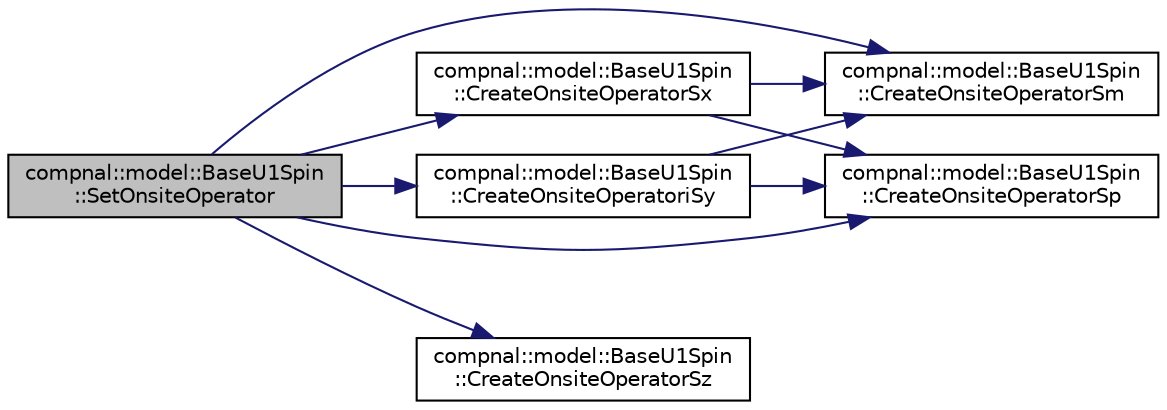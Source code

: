 digraph "compnal::model::BaseU1Spin::SetOnsiteOperator"
{
 // INTERACTIVE_SVG=YES
 // LATEX_PDF_SIZE
  edge [fontname="Helvetica",fontsize="10",labelfontname="Helvetica",labelfontsize="10"];
  node [fontname="Helvetica",fontsize="10",shape=record];
  rankdir="LR";
  Node1 [label="compnal::model::BaseU1Spin\l::SetOnsiteOperator",height=0.2,width=0.4,color="black", fillcolor="grey75", style="filled", fontcolor="black",tooltip="Set onsite operators."];
  Node1 -> Node2 [color="midnightblue",fontsize="10",style="solid",fontname="Helvetica"];
  Node2 [label="compnal::model::BaseU1Spin\l::CreateOnsiteOperatoriSy",height=0.2,width=0.4,color="black", fillcolor="white", style="filled",URL="$d6/d49/classcompnal_1_1model_1_1_base_u1_spin.html#a0ad8ed9859946ad665f469f200278188",tooltip="Generate the spin-  operator for the y-direction  with  being the imaginary unit."];
  Node2 -> Node3 [color="midnightblue",fontsize="10",style="solid",fontname="Helvetica"];
  Node3 [label="compnal::model::BaseU1Spin\l::CreateOnsiteOperatorSm",height=0.2,width=0.4,color="black", fillcolor="white", style="filled",URL="$d6/d49/classcompnal_1_1model_1_1_base_u1_spin.html#a6b9d0ff1ab79def96b6aa4b5620d39a6",tooltip="Generate the spin-  raising operator ."];
  Node2 -> Node4 [color="midnightblue",fontsize="10",style="solid",fontname="Helvetica"];
  Node4 [label="compnal::model::BaseU1Spin\l::CreateOnsiteOperatorSp",height=0.2,width=0.4,color="black", fillcolor="white", style="filled",URL="$d6/d49/classcompnal_1_1model_1_1_base_u1_spin.html#a30faf4a11241d28449058113368c827c",tooltip="Generate the spin-  raising operator ."];
  Node1 -> Node3 [color="midnightblue",fontsize="10",style="solid",fontname="Helvetica"];
  Node1 -> Node4 [color="midnightblue",fontsize="10",style="solid",fontname="Helvetica"];
  Node1 -> Node5 [color="midnightblue",fontsize="10",style="solid",fontname="Helvetica"];
  Node5 [label="compnal::model::BaseU1Spin\l::CreateOnsiteOperatorSx",height=0.2,width=0.4,color="black", fillcolor="white", style="filled",URL="$d6/d49/classcompnal_1_1model_1_1_base_u1_spin.html#a6cf484f066492e0865296e842b23bcfb",tooltip="Generate the spin-  operator for the x-direction ."];
  Node5 -> Node3 [color="midnightblue",fontsize="10",style="solid",fontname="Helvetica"];
  Node5 -> Node4 [color="midnightblue",fontsize="10",style="solid",fontname="Helvetica"];
  Node1 -> Node6 [color="midnightblue",fontsize="10",style="solid",fontname="Helvetica"];
  Node6 [label="compnal::model::BaseU1Spin\l::CreateOnsiteOperatorSz",height=0.2,width=0.4,color="black", fillcolor="white", style="filled",URL="$d6/d49/classcompnal_1_1model_1_1_base_u1_spin.html#a63d1f180fc4be983c436d9e5251c927d",tooltip="Generate the spin-  operator for the z-direction ."];
}
